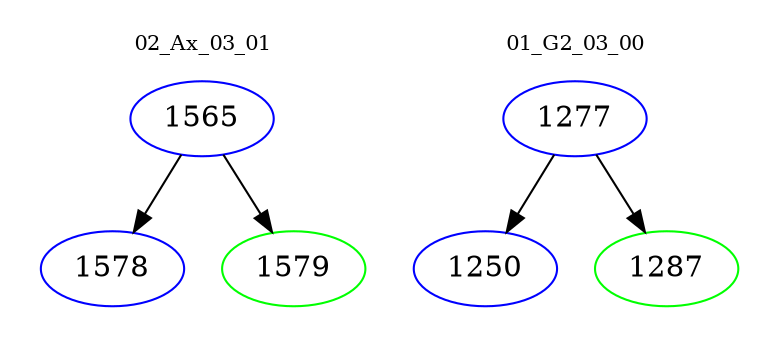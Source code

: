 digraph{
subgraph cluster_0 {
color = white
label = "02_Ax_03_01";
fontsize=10;
T0_1565 [label="1565", color="blue"]
T0_1565 -> T0_1578 [color="black"]
T0_1578 [label="1578", color="blue"]
T0_1565 -> T0_1579 [color="black"]
T0_1579 [label="1579", color="green"]
}
subgraph cluster_1 {
color = white
label = "01_G2_03_00";
fontsize=10;
T1_1277 [label="1277", color="blue"]
T1_1277 -> T1_1250 [color="black"]
T1_1250 [label="1250", color="blue"]
T1_1277 -> T1_1287 [color="black"]
T1_1287 [label="1287", color="green"]
}
}
